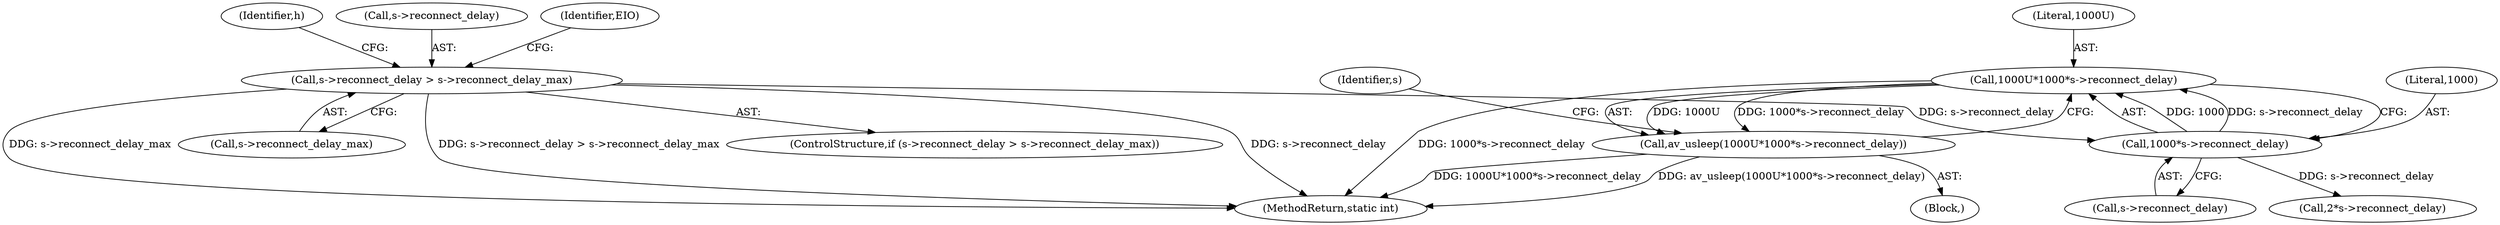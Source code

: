digraph "0_FFmpeg_2a05c8f813de6f2278827734bf8102291e7484aa_4@API" {
"1000319" [label="(Call,1000U*1000*s->reconnect_delay)"];
"1000321" [label="(Call,1000*s->reconnect_delay)"];
"1000299" [label="(Call,s->reconnect_delay > s->reconnect_delay_max)"];
"1000318" [label="(Call,av_usleep(1000U*1000*s->reconnect_delay))"];
"1000300" [label="(Call,s->reconnect_delay)"];
"1000303" [label="(Call,s->reconnect_delay_max)"];
"1000299" [label="(Call,s->reconnect_delay > s->reconnect_delay_max)"];
"1000286" [label="(Block,)"];
"1000328" [label="(Identifier,s)"];
"1000318" [label="(Call,av_usleep(1000U*1000*s->reconnect_delay))"];
"1000370" [label="(MethodReturn,static int)"];
"1000308" [label="(Identifier,EIO)"];
"1000321" [label="(Call,1000*s->reconnect_delay)"];
"1000322" [label="(Literal,1000)"];
"1000332" [label="(Call,2*s->reconnect_delay)"];
"1000323" [label="(Call,s->reconnect_delay)"];
"1000310" [label="(Identifier,h)"];
"1000319" [label="(Call,1000U*1000*s->reconnect_delay)"];
"1000298" [label="(ControlStructure,if (s->reconnect_delay > s->reconnect_delay_max))"];
"1000320" [label="(Literal,1000U)"];
"1000319" -> "1000318"  [label="AST: "];
"1000319" -> "1000321"  [label="CFG: "];
"1000320" -> "1000319"  [label="AST: "];
"1000321" -> "1000319"  [label="AST: "];
"1000318" -> "1000319"  [label="CFG: "];
"1000319" -> "1000370"  [label="DDG: 1000*s->reconnect_delay"];
"1000319" -> "1000318"  [label="DDG: 1000U"];
"1000319" -> "1000318"  [label="DDG: 1000*s->reconnect_delay"];
"1000321" -> "1000319"  [label="DDG: 1000"];
"1000321" -> "1000319"  [label="DDG: s->reconnect_delay"];
"1000321" -> "1000323"  [label="CFG: "];
"1000322" -> "1000321"  [label="AST: "];
"1000323" -> "1000321"  [label="AST: "];
"1000299" -> "1000321"  [label="DDG: s->reconnect_delay"];
"1000321" -> "1000332"  [label="DDG: s->reconnect_delay"];
"1000299" -> "1000298"  [label="AST: "];
"1000299" -> "1000303"  [label="CFG: "];
"1000300" -> "1000299"  [label="AST: "];
"1000303" -> "1000299"  [label="AST: "];
"1000308" -> "1000299"  [label="CFG: "];
"1000310" -> "1000299"  [label="CFG: "];
"1000299" -> "1000370"  [label="DDG: s->reconnect_delay_max"];
"1000299" -> "1000370"  [label="DDG: s->reconnect_delay > s->reconnect_delay_max"];
"1000299" -> "1000370"  [label="DDG: s->reconnect_delay"];
"1000318" -> "1000286"  [label="AST: "];
"1000328" -> "1000318"  [label="CFG: "];
"1000318" -> "1000370"  [label="DDG: av_usleep(1000U*1000*s->reconnect_delay)"];
"1000318" -> "1000370"  [label="DDG: 1000U*1000*s->reconnect_delay"];
}
